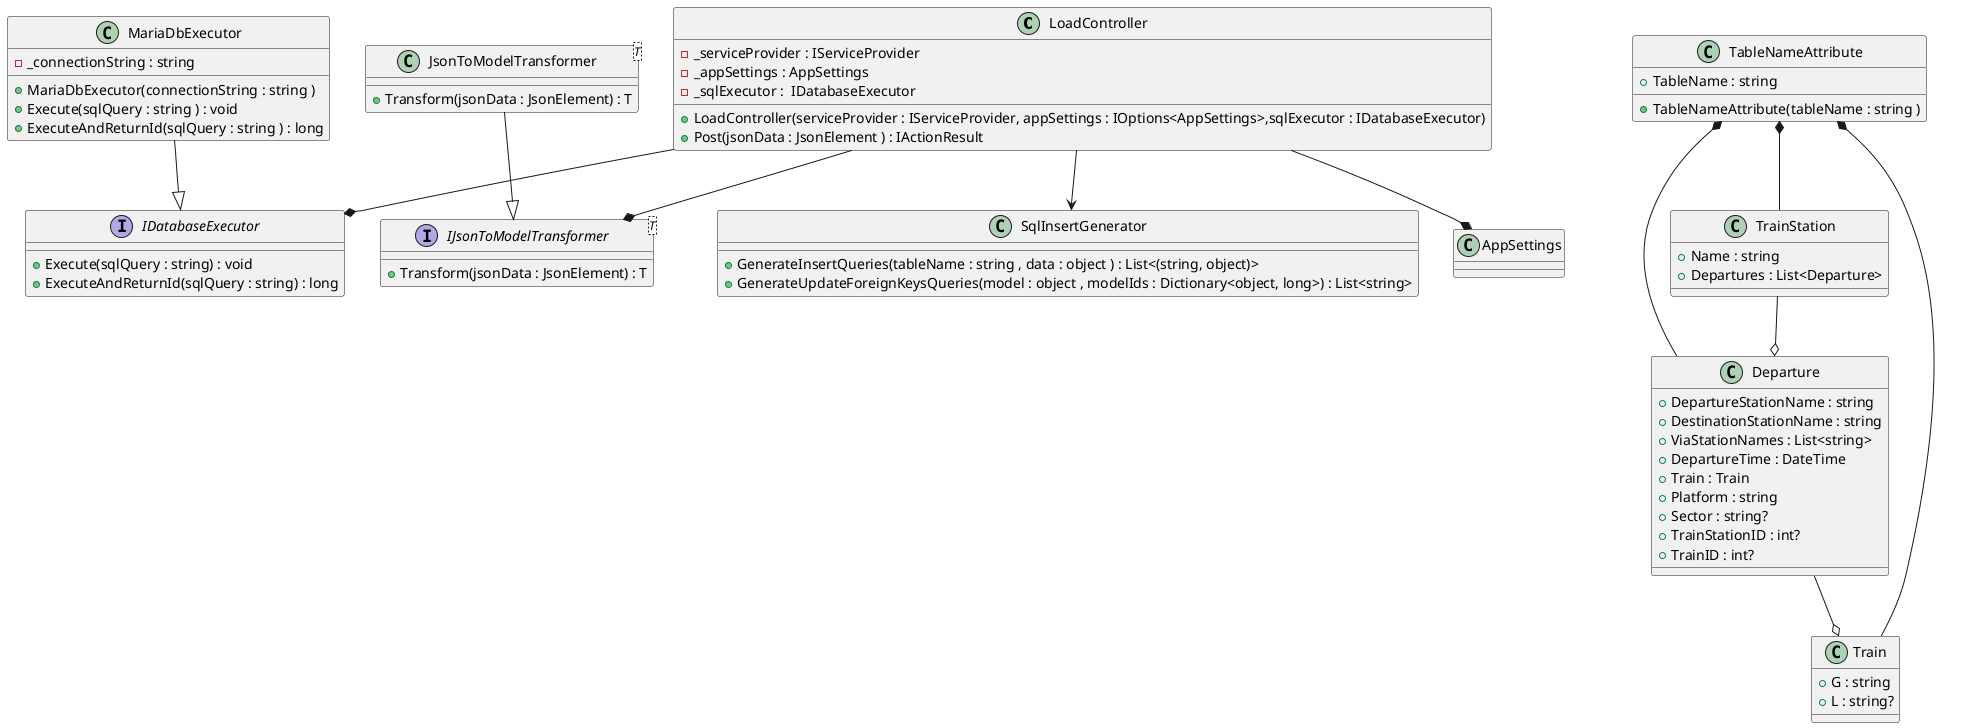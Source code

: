 @startuml

    class LoadController {
        - _serviceProvider : IServiceProvider 
        - _appSettings : AppSettings
        - _sqlExecutor :  IDatabaseExecutor 
        + LoadController(serviceProvider : IServiceProvider, appSettings : IOptions<AppSettings>,sqlExecutor : IDatabaseExecutor)
        + Post(jsonData : JsonElement ) : IActionResult
    }

    class Departure {
        + DepartureStationName : string 
        + DestinationStationName : string 
        + ViaStationNames : List<string> 
        + DepartureTime : DateTime
        + Train : Train
        + Platform : string
        + Sector : string?
        + TrainStationID : int?
        + TrainID : int?
    }

    class Train {
        + G : string
        + L : string?
    }

    class TrainStation {
        + Name : string
        + Departures : List<Departure>
    }

    class TableNameAttribute {
        + TableName : string
        + TableNameAttribute(tableName : string )
    }

    interface IDatabaseExecutor {
        + Execute(sqlQuery : string) : void
        + ExecuteAndReturnId(sqlQuery : string) : long
    }
    class MariaDbExecutor {
        - _connectionString : string
        + MariaDbExecutor(connectionString : string )
        + Execute(sqlQuery : string ) : void
        + ExecuteAndReturnId(sqlQuery : string ) : long
    }

    interface IJsonToModelTransformer<T> {
        + Transform(jsonData : JsonElement) : T
    }

    class JsonToModelTransformer<T> {
        + Transform(jsonData : JsonElement) : T
    }

    class SqlInsertGenerator {
        + GenerateInsertQueries(tableName : string , data : object ) : List<(string, object)> 
        + GenerateUpdateForeignKeysQueries(model : object , modelIds : Dictionary<object, long>) : List<string>
    }

    TrainStation --o Departure
    Departure --o Train
    MariaDbExecutor --|> IDatabaseExecutor
    LoadController --* IDatabaseExecutor
    LoadController --* IJsonToModelTransformer
    LoadController --* AppSettings
    LoadController --> SqlInsertGenerator
    TableNameAttribute *-- Departure
    TableNameAttribute *-- Train
    TableNameAttribute *-- TrainStation
    JsonToModelTransformer --|> IJsonToModelTransformer

@enduml
